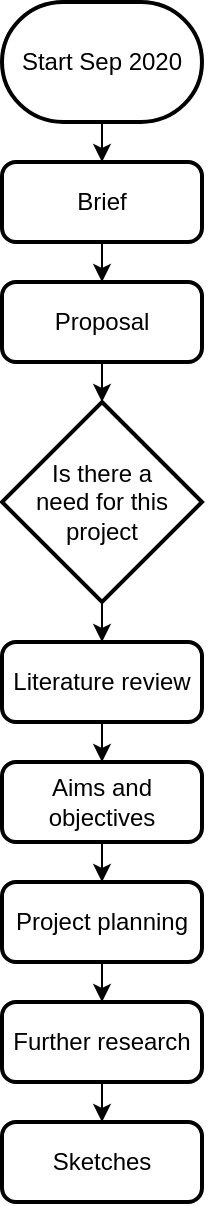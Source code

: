 <mxfile version="14.2.2" type="github">
  <diagram id="LABsaE5NDlapypMMA4mU" name="Page-1">
    <mxGraphModel dx="1422" dy="794" grid="1" gridSize="10" guides="1" tooltips="1" connect="1" arrows="1" fold="1" page="1" pageScale="1" pageWidth="850" pageHeight="1100" math="0" shadow="0">
      <root>
        <mxCell id="0" />
        <mxCell id="1" parent="0" />
        <mxCell id="pNEjwK5VX2j_wRrByYlO-9" style="edgeStyle=orthogonalEdgeStyle;rounded=0;orthogonalLoop=1;jettySize=auto;html=1;exitX=0.5;exitY=1;exitDx=0;exitDy=0;exitPerimeter=0;entryX=0.5;entryY=0;entryDx=0;entryDy=0;" edge="1" parent="1" source="pNEjwK5VX2j_wRrByYlO-1" target="pNEjwK5VX2j_wRrByYlO-2">
          <mxGeometry relative="1" as="geometry" />
        </mxCell>
        <mxCell id="pNEjwK5VX2j_wRrByYlO-1" value="Start Sep 2020" style="strokeWidth=2;html=1;shape=mxgraph.flowchart.terminator;whiteSpace=wrap;" vertex="1" parent="1">
          <mxGeometry x="110" y="40" width="100" height="60" as="geometry" />
        </mxCell>
        <mxCell id="pNEjwK5VX2j_wRrByYlO-10" style="edgeStyle=orthogonalEdgeStyle;rounded=0;orthogonalLoop=1;jettySize=auto;html=1;exitX=0.5;exitY=1;exitDx=0;exitDy=0;entryX=0.5;entryY=0;entryDx=0;entryDy=0;" edge="1" parent="1" source="pNEjwK5VX2j_wRrByYlO-2" target="pNEjwK5VX2j_wRrByYlO-3">
          <mxGeometry relative="1" as="geometry" />
        </mxCell>
        <mxCell id="pNEjwK5VX2j_wRrByYlO-2" value="Brief" style="rounded=1;whiteSpace=wrap;html=1;absoluteArcSize=1;arcSize=14;strokeWidth=2;" vertex="1" parent="1">
          <mxGeometry x="110" y="120" width="100" height="40" as="geometry" />
        </mxCell>
        <mxCell id="pNEjwK5VX2j_wRrByYlO-11" style="edgeStyle=orthogonalEdgeStyle;rounded=0;orthogonalLoop=1;jettySize=auto;html=1;exitX=0.5;exitY=1;exitDx=0;exitDy=0;entryX=0.5;entryY=0;entryDx=0;entryDy=0;entryPerimeter=0;" edge="1" parent="1" source="pNEjwK5VX2j_wRrByYlO-3" target="pNEjwK5VX2j_wRrByYlO-4">
          <mxGeometry relative="1" as="geometry" />
        </mxCell>
        <mxCell id="pNEjwK5VX2j_wRrByYlO-3" value="Proposal" style="rounded=1;whiteSpace=wrap;html=1;absoluteArcSize=1;arcSize=14;strokeWidth=2;" vertex="1" parent="1">
          <mxGeometry x="110" y="180" width="100" height="40" as="geometry" />
        </mxCell>
        <mxCell id="pNEjwK5VX2j_wRrByYlO-12" style="edgeStyle=orthogonalEdgeStyle;rounded=0;orthogonalLoop=1;jettySize=auto;html=1;exitX=0.5;exitY=1;exitDx=0;exitDy=0;exitPerimeter=0;entryX=0.5;entryY=0;entryDx=0;entryDy=0;" edge="1" parent="1" source="pNEjwK5VX2j_wRrByYlO-4" target="pNEjwK5VX2j_wRrByYlO-6">
          <mxGeometry relative="1" as="geometry" />
        </mxCell>
        <mxCell id="pNEjwK5VX2j_wRrByYlO-4" value="Is there a&lt;br&gt;need for this project" style="strokeWidth=2;html=1;shape=mxgraph.flowchart.decision;whiteSpace=wrap;" vertex="1" parent="1">
          <mxGeometry x="110" y="240" width="100" height="100" as="geometry" />
        </mxCell>
        <mxCell id="pNEjwK5VX2j_wRrByYlO-13" style="edgeStyle=orthogonalEdgeStyle;rounded=0;orthogonalLoop=1;jettySize=auto;html=1;exitX=0.5;exitY=1;exitDx=0;exitDy=0;entryX=0.5;entryY=0;entryDx=0;entryDy=0;" edge="1" parent="1" source="pNEjwK5VX2j_wRrByYlO-6" target="pNEjwK5VX2j_wRrByYlO-7">
          <mxGeometry relative="1" as="geometry" />
        </mxCell>
        <mxCell id="pNEjwK5VX2j_wRrByYlO-6" value="Literature review" style="rounded=1;whiteSpace=wrap;html=1;absoluteArcSize=1;arcSize=14;strokeWidth=2;" vertex="1" parent="1">
          <mxGeometry x="110" y="360" width="100" height="40" as="geometry" />
        </mxCell>
        <mxCell id="pNEjwK5VX2j_wRrByYlO-14" style="edgeStyle=orthogonalEdgeStyle;rounded=0;orthogonalLoop=1;jettySize=auto;html=1;exitX=0.5;exitY=1;exitDx=0;exitDy=0;entryX=0.5;entryY=0;entryDx=0;entryDy=0;" edge="1" parent="1" source="pNEjwK5VX2j_wRrByYlO-7" target="pNEjwK5VX2j_wRrByYlO-8">
          <mxGeometry relative="1" as="geometry" />
        </mxCell>
        <mxCell id="pNEjwK5VX2j_wRrByYlO-7" value="Aims and objectives" style="rounded=1;whiteSpace=wrap;html=1;absoluteArcSize=1;arcSize=14;strokeWidth=2;" vertex="1" parent="1">
          <mxGeometry x="110" y="420" width="100" height="40" as="geometry" />
        </mxCell>
        <mxCell id="pNEjwK5VX2j_wRrByYlO-17" style="edgeStyle=orthogonalEdgeStyle;rounded=0;orthogonalLoop=1;jettySize=auto;html=1;exitX=0.5;exitY=1;exitDx=0;exitDy=0;entryX=0.5;entryY=0;entryDx=0;entryDy=0;" edge="1" parent="1" source="pNEjwK5VX2j_wRrByYlO-8" target="pNEjwK5VX2j_wRrByYlO-15">
          <mxGeometry relative="1" as="geometry" />
        </mxCell>
        <mxCell id="pNEjwK5VX2j_wRrByYlO-8" value="Project planning" style="rounded=1;whiteSpace=wrap;html=1;absoluteArcSize=1;arcSize=14;strokeWidth=2;" vertex="1" parent="1">
          <mxGeometry x="110" y="480" width="100" height="40" as="geometry" />
        </mxCell>
        <mxCell id="pNEjwK5VX2j_wRrByYlO-18" style="edgeStyle=orthogonalEdgeStyle;rounded=0;orthogonalLoop=1;jettySize=auto;html=1;exitX=0.5;exitY=1;exitDx=0;exitDy=0;entryX=0.5;entryY=0;entryDx=0;entryDy=0;" edge="1" parent="1" source="pNEjwK5VX2j_wRrByYlO-15" target="pNEjwK5VX2j_wRrByYlO-16">
          <mxGeometry relative="1" as="geometry" />
        </mxCell>
        <mxCell id="pNEjwK5VX2j_wRrByYlO-15" value="Further research" style="rounded=1;whiteSpace=wrap;html=1;absoluteArcSize=1;arcSize=14;strokeWidth=2;" vertex="1" parent="1">
          <mxGeometry x="110" y="540" width="100" height="40" as="geometry" />
        </mxCell>
        <mxCell id="pNEjwK5VX2j_wRrByYlO-16" value="Sketches" style="rounded=1;whiteSpace=wrap;html=1;absoluteArcSize=1;arcSize=14;strokeWidth=2;" vertex="1" parent="1">
          <mxGeometry x="110" y="600" width="100" height="40" as="geometry" />
        </mxCell>
      </root>
    </mxGraphModel>
  </diagram>
</mxfile>

